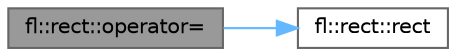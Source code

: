 digraph "fl::rect::operator="
{
 // INTERACTIVE_SVG=YES
 // LATEX_PDF_SIZE
  bgcolor="transparent";
  edge [fontname=Helvetica,fontsize=10,labelfontname=Helvetica,labelfontsize=10];
  node [fontname=Helvetica,fontsize=10,shape=box,height=0.2,width=0.4];
  rankdir="LR";
  Node1 [id="Node000001",label="fl::rect::operator=",height=0.2,width=0.4,color="gray40", fillcolor="grey60", style="filled", fontcolor="black",tooltip=" "];
  Node1 -> Node2 [id="edge1_Node000001_Node000002",color="steelblue1",style="solid",tooltip=" "];
  Node2 [id="Node000002",label="fl::rect::rect",height=0.2,width=0.4,color="grey40", fillcolor="white", style="filled",URL="$d2/d48/structfl_1_1rect_a5498c961e0fbb3fb20549dcbe9de8c3d.html#a5498c961e0fbb3fb20549dcbe9de8c3d",tooltip=" "];
}
